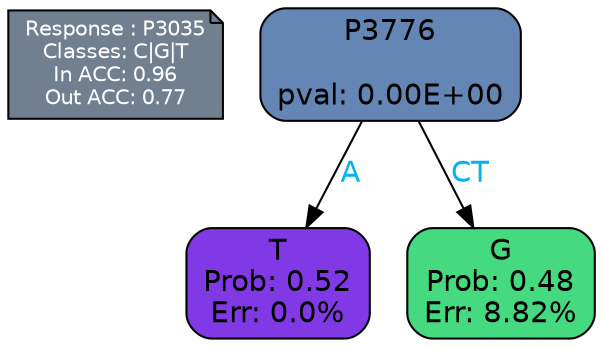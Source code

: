 digraph Tree {
node [shape=box, style="filled, rounded", color="black", fontname=helvetica] ;
graph [ranksep=equally, splines=polylines, bgcolor=transparent, dpi=600] ;
edge [fontname=helvetica] ;
LEGEND [label="Response : P3035
Classes: C|G|T
In ACC: 0.96
Out ACC: 0.77
",shape=note,align=left,style=filled,fillcolor="slategray",fontcolor="white",fontsize=10];1 [label="P3776

pval: 0.00E+00", fillcolor="#6486b4"] ;
2 [label="T
Prob: 0.52
Err: 0.0%", fillcolor="#8139e5"] ;
3 [label="G
Prob: 0.48
Err: 8.82%", fillcolor="#45da7f"] ;
1 -> 2 [label="A",fontcolor=deepskyblue2] ;
1 -> 3 [label="CT",fontcolor=deepskyblue2] ;
{rank = same; 2;3;}{rank = same; LEGEND;1;}}